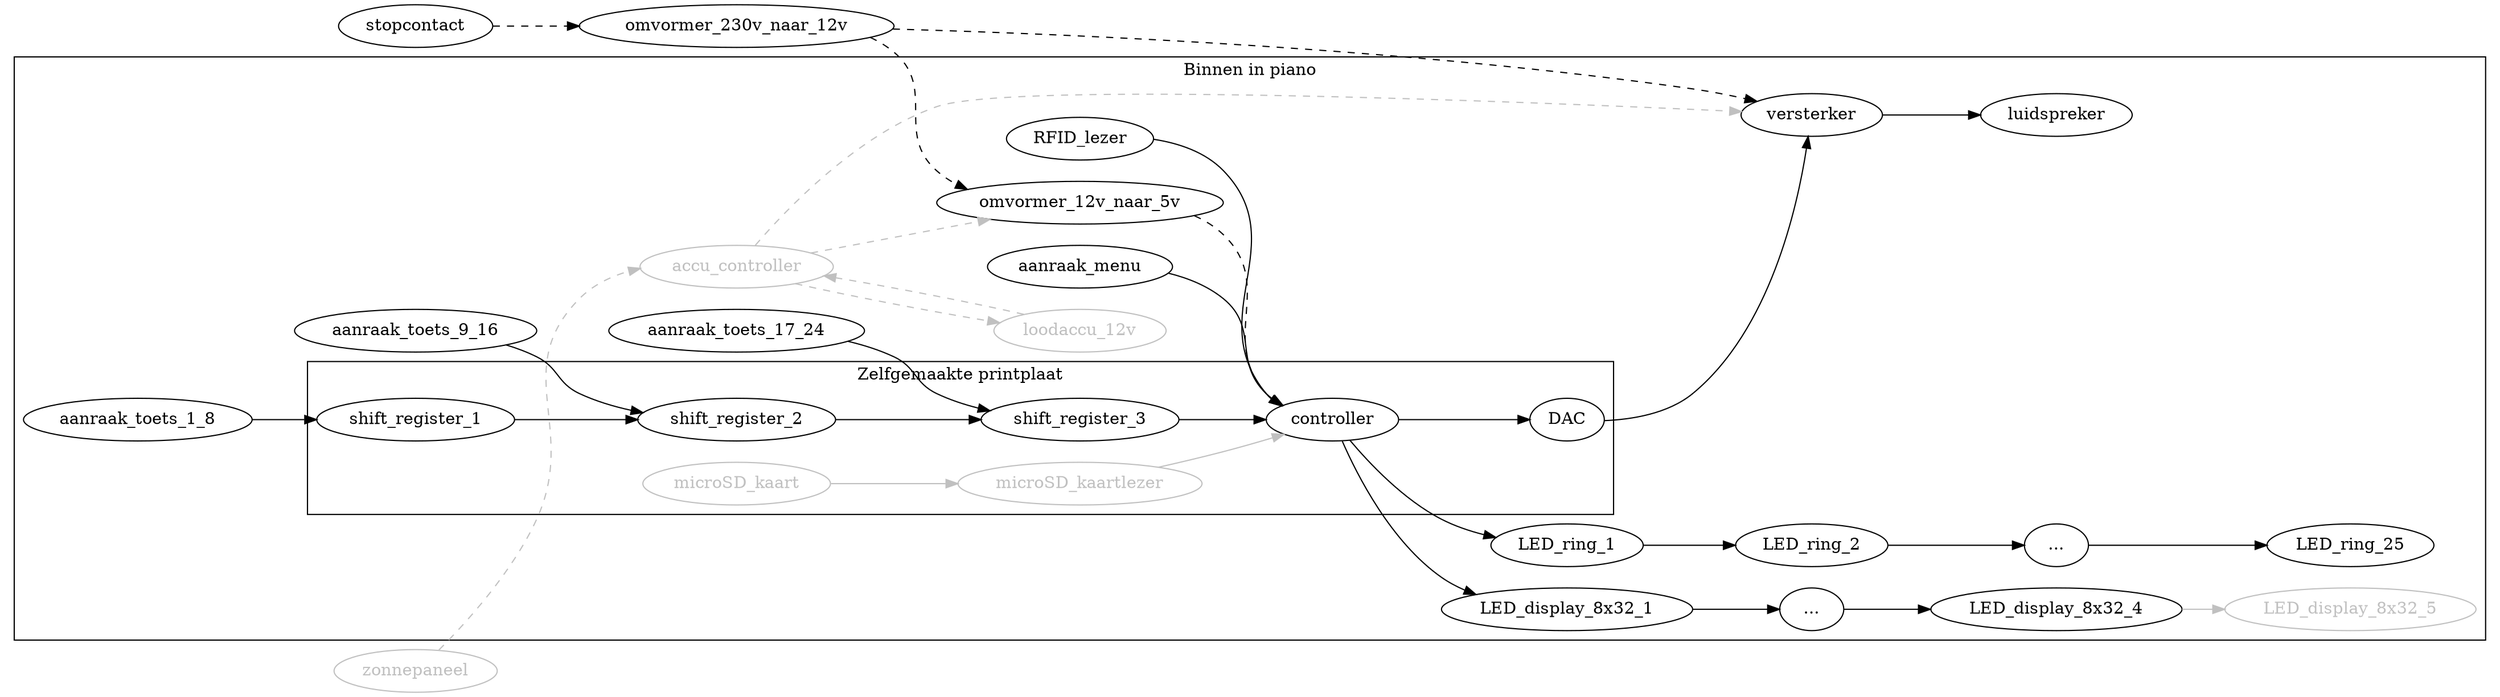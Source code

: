 digraph
{
	rankdir = LR

	subgraph cluster_piano {
		label = "Binnen in piano"

	subgraph cluster_pcb {
		label = "Zelfgemaakte printplaat"
		shift_register_1
		shift_register_2
		shift_register_3
		controller
		microSD_kaartlezer [color = grey; fontcolor = grey]
		microSD_kaart [color = grey; fontcolor = grey]
		DAC
	}

	aanraak_toets_1_8 -> shift_register_1
	aanraak_toets_9_16 -> shift_register_2
	aanraak_toets_17_24 -> shift_register_3

	aanraak_menu -> controller

	shift_register_1 -> shift_register_2
	shift_register_2 -> shift_register_3
	shift_register_3 -> controller

	RFID_lezer -> controller

	controller -> LED_display_8x32_1
	LED_display_8x32_2 [label = "..."]
	LED_display_8x32_1 -> LED_display_8x32_2
	LED_display_8x32_2 -> LED_display_8x32_4
	LED_display_8x32_5 [color = grey; fontcolor = grey]
	LED_display_8x32_4 -> LED_display_8x32_5 [color = grey]

	controller -> LED_ring_1
	LED_ring_1 -> LED_ring_2
	LED_ring_2 -> LED_ring_3
	LED_ring_3 [label = "..."]
	LED_ring_3 -> LED_ring_25

	controller -> DAC
	DAC -> versterker
	versterker -> luidspreker

	accu_controller [color = grey; fontcolor = grey]
	loodaccu_12v [color = grey; fontcolor = grey]

	accu_controller -> loodaccu_12v [style = dashed; color = grey]
	loodaccu_12v -> accu_controller [style = dashed; color = grey]
	accu_controller -> omvormer_12v_naar_5v [style = dashed; color = grey]
	accu_controller -> versterker [style = dashed; color = grey]
	omvormer_12v_naar_5v -> controller [style = dashed]

	microSD_kaartlezer -> controller [color = grey]
	microSD_kaart -> microSD_kaartlezer [color = grey]
	}
	omvormer_230v_naar_12v -> omvormer_12v_naar_5v [style = dashed]
	omvormer_230v_naar_12v -> versterker [style = dashed]
	stopcontact -> omvormer_230v_naar_12v [style = dashed]
	zonnepaneel [color = grey; fontcolor = grey]
	zonnepaneel -> accu_controller [style = dashed; color = grey]
}